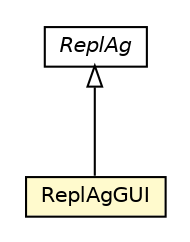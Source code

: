 #!/usr/local/bin/dot
#
# Class diagram 
# Generated by UMLGraph version R5_6 (http://www.umlgraph.org/)
#

digraph G {
	edge [fontname="Helvetica",fontsize=10,labelfontname="Helvetica",labelfontsize=10];
	node [fontname="Helvetica",fontsize=10,shape=plaintext];
	nodesep=0.25;
	ranksep=0.5;
	// jason.infra.repl.ReplAgGUI
	c58183 [label=<<table title="jason.infra.repl.ReplAgGUI" border="0" cellborder="1" cellspacing="0" cellpadding="2" port="p" bgcolor="lemonChiffon" href="./ReplAgGUI.html">
		<tr><td><table border="0" cellspacing="0" cellpadding="1">
<tr><td align="center" balign="center"> ReplAgGUI </td></tr>
		</table></td></tr>
		</table>>, URL="./ReplAgGUI.html", fontname="Helvetica", fontcolor="black", fontsize=10.0];
	// jason.infra.repl.ReplAg
	c58184 [label=<<table title="jason.infra.repl.ReplAg" border="0" cellborder="1" cellspacing="0" cellpadding="2" port="p" href="./ReplAg.html">
		<tr><td><table border="0" cellspacing="0" cellpadding="1">
<tr><td align="center" balign="center"><font face="Helvetica-Oblique"> ReplAg </font></td></tr>
		</table></td></tr>
		</table>>, URL="./ReplAg.html", fontname="Helvetica", fontcolor="black", fontsize=10.0];
	//jason.infra.repl.ReplAgGUI extends jason.infra.repl.ReplAg
	c58184:p -> c58183:p [dir=back,arrowtail=empty];
}

